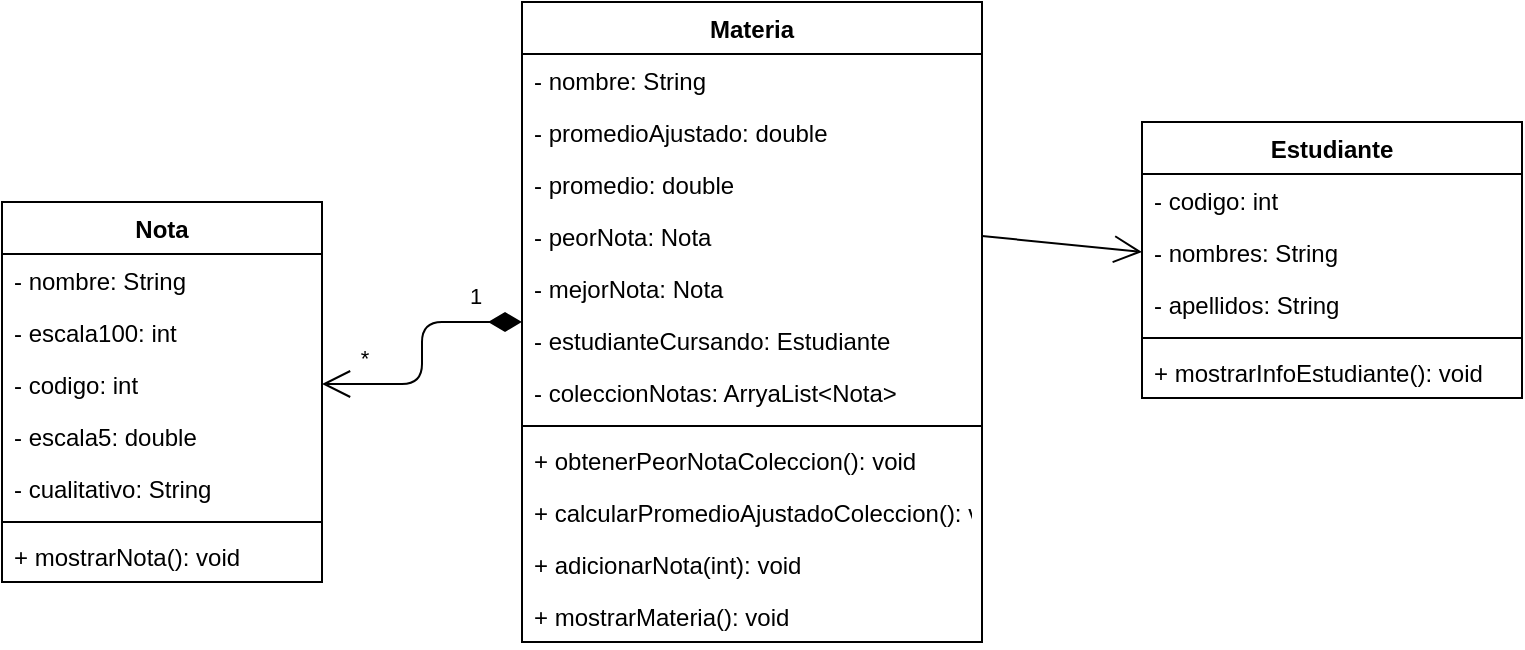 <mxfile version="14.6.13" type="device"><diagram name="Page-1" id="c4acf3e9-155e-7222-9cf6-157b1a14988f"><mxGraphModel dx="918" dy="380" grid="1" gridSize="10" guides="1" tooltips="1" connect="1" arrows="1" fold="1" page="1" pageScale="1" pageWidth="850" pageHeight="1100" background="#ffffff" math="0" shadow="0"><root><mxCell id="0"/><mxCell id="1" parent="0"/><mxCell id="d-qdkoNriGn3_ssDMonr-1" value="Nota" style="swimlane;fontStyle=1;align=center;verticalAlign=top;childLayout=stackLayout;horizontal=1;startSize=26;horizontalStack=0;resizeParent=1;resizeParentMax=0;resizeLast=0;collapsible=1;marginBottom=0;" vertex="1" parent="1"><mxGeometry x="40" y="280" width="160" height="190" as="geometry"/></mxCell><mxCell id="d-qdkoNriGn3_ssDMonr-2" value="- nombre: String" style="text;strokeColor=none;fillColor=none;align=left;verticalAlign=top;spacingLeft=4;spacingRight=4;overflow=hidden;rotatable=0;points=[[0,0.5],[1,0.5]];portConstraint=eastwest;" vertex="1" parent="d-qdkoNriGn3_ssDMonr-1"><mxGeometry y="26" width="160" height="26" as="geometry"/></mxCell><mxCell id="d-qdkoNriGn3_ssDMonr-5" value="- escala100: int" style="text;strokeColor=none;fillColor=none;align=left;verticalAlign=top;spacingLeft=4;spacingRight=4;overflow=hidden;rotatable=0;points=[[0,0.5],[1,0.5]];portConstraint=eastwest;" vertex="1" parent="d-qdkoNriGn3_ssDMonr-1"><mxGeometry y="52" width="160" height="26" as="geometry"/></mxCell><mxCell id="d-qdkoNriGn3_ssDMonr-7" value="- codigo: int" style="text;strokeColor=none;fillColor=none;align=left;verticalAlign=top;spacingLeft=4;spacingRight=4;overflow=hidden;rotatable=0;points=[[0,0.5],[1,0.5]];portConstraint=eastwest;" vertex="1" parent="d-qdkoNriGn3_ssDMonr-1"><mxGeometry y="78" width="160" height="26" as="geometry"/></mxCell><mxCell id="d-qdkoNriGn3_ssDMonr-6" value="- escala5: double" style="text;strokeColor=none;fillColor=none;align=left;verticalAlign=top;spacingLeft=4;spacingRight=4;overflow=hidden;rotatable=0;points=[[0,0.5],[1,0.5]];portConstraint=eastwest;" vertex="1" parent="d-qdkoNriGn3_ssDMonr-1"><mxGeometry y="104" width="160" height="26" as="geometry"/></mxCell><mxCell id="d-qdkoNriGn3_ssDMonr-8" value="- cualitativo: String" style="text;strokeColor=none;fillColor=none;align=left;verticalAlign=top;spacingLeft=4;spacingRight=4;overflow=hidden;rotatable=0;points=[[0,0.5],[1,0.5]];portConstraint=eastwest;" vertex="1" parent="d-qdkoNriGn3_ssDMonr-1"><mxGeometry y="130" width="160" height="26" as="geometry"/></mxCell><mxCell id="d-qdkoNriGn3_ssDMonr-3" value="" style="line;strokeWidth=1;fillColor=none;align=left;verticalAlign=middle;spacingTop=-1;spacingLeft=3;spacingRight=3;rotatable=0;labelPosition=right;points=[];portConstraint=eastwest;" vertex="1" parent="d-qdkoNriGn3_ssDMonr-1"><mxGeometry y="156" width="160" height="8" as="geometry"/></mxCell><mxCell id="d-qdkoNriGn3_ssDMonr-4" value="+ mostrarNota(): void" style="text;strokeColor=none;fillColor=none;align=left;verticalAlign=top;spacingLeft=4;spacingRight=4;overflow=hidden;rotatable=0;points=[[0,0.5],[1,0.5]];portConstraint=eastwest;" vertex="1" parent="d-qdkoNriGn3_ssDMonr-1"><mxGeometry y="164" width="160" height="26" as="geometry"/></mxCell><mxCell id="d-qdkoNriGn3_ssDMonr-13" value="Materia" style="swimlane;fontStyle=1;align=center;verticalAlign=top;childLayout=stackLayout;horizontal=1;startSize=26;horizontalStack=0;resizeParent=1;resizeParentMax=0;resizeLast=0;collapsible=1;marginBottom=0;" vertex="1" parent="1"><mxGeometry x="300" y="180" width="230" height="320" as="geometry"/></mxCell><mxCell id="d-qdkoNriGn3_ssDMonr-17" value="- nombre: String" style="text;strokeColor=none;fillColor=none;align=left;verticalAlign=top;spacingLeft=4;spacingRight=4;overflow=hidden;rotatable=0;points=[[0,0.5],[1,0.5]];portConstraint=eastwest;" vertex="1" parent="d-qdkoNriGn3_ssDMonr-13"><mxGeometry y="26" width="230" height="26" as="geometry"/></mxCell><mxCell id="d-qdkoNriGn3_ssDMonr-25" value="- promedioAjustado: double" style="text;strokeColor=none;fillColor=none;align=left;verticalAlign=top;spacingLeft=4;spacingRight=4;overflow=hidden;rotatable=0;points=[[0,0.5],[1,0.5]];portConstraint=eastwest;" vertex="1" parent="d-qdkoNriGn3_ssDMonr-13"><mxGeometry y="52" width="230" height="26" as="geometry"/></mxCell><mxCell id="d-qdkoNriGn3_ssDMonr-23" value="- promedio: double" style="text;strokeColor=none;fillColor=none;align=left;verticalAlign=top;spacingLeft=4;spacingRight=4;overflow=hidden;rotatable=0;points=[[0,0.5],[1,0.5]];portConstraint=eastwest;" vertex="1" parent="d-qdkoNriGn3_ssDMonr-13"><mxGeometry y="78" width="230" height="26" as="geometry"/></mxCell><mxCell id="d-qdkoNriGn3_ssDMonr-21" value="- peorNota: Nota" style="text;strokeColor=none;fillColor=none;align=left;verticalAlign=top;spacingLeft=4;spacingRight=4;overflow=hidden;rotatable=0;points=[[0,0.5],[1,0.5]];portConstraint=eastwest;" vertex="1" parent="d-qdkoNriGn3_ssDMonr-13"><mxGeometry y="104" width="230" height="26" as="geometry"/></mxCell><mxCell id="d-qdkoNriGn3_ssDMonr-20" value="- mejorNota: Nota" style="text;strokeColor=none;fillColor=none;align=left;verticalAlign=top;spacingLeft=4;spacingRight=4;overflow=hidden;rotatable=0;points=[[0,0.5],[1,0.5]];portConstraint=eastwest;" vertex="1" parent="d-qdkoNriGn3_ssDMonr-13"><mxGeometry y="130" width="230" height="26" as="geometry"/></mxCell><mxCell id="d-qdkoNriGn3_ssDMonr-18" value="- estudianteCursando: Estudiante" style="text;strokeColor=none;fillColor=none;align=left;verticalAlign=top;spacingLeft=4;spacingRight=4;overflow=hidden;rotatable=0;points=[[0,0.5],[1,0.5]];portConstraint=eastwest;" vertex="1" parent="d-qdkoNriGn3_ssDMonr-13"><mxGeometry y="156" width="230" height="26" as="geometry"/></mxCell><mxCell id="d-qdkoNriGn3_ssDMonr-14" value="- coleccionNotas: ArryaList&lt;Nota&gt;" style="text;strokeColor=none;fillColor=none;align=left;verticalAlign=top;spacingLeft=4;spacingRight=4;overflow=hidden;rotatable=0;points=[[0,0.5],[1,0.5]];portConstraint=eastwest;" vertex="1" parent="d-qdkoNriGn3_ssDMonr-13"><mxGeometry y="182" width="230" height="26" as="geometry"/></mxCell><mxCell id="d-qdkoNriGn3_ssDMonr-15" value="" style="line;strokeWidth=1;fillColor=none;align=left;verticalAlign=middle;spacingTop=-1;spacingLeft=3;spacingRight=3;rotatable=0;labelPosition=right;points=[];portConstraint=eastwest;" vertex="1" parent="d-qdkoNriGn3_ssDMonr-13"><mxGeometry y="208" width="230" height="8" as="geometry"/></mxCell><mxCell id="d-qdkoNriGn3_ssDMonr-28" value="+ obtenerPeorNotaColeccion(): void" style="text;strokeColor=none;fillColor=none;align=left;verticalAlign=top;spacingLeft=4;spacingRight=4;overflow=hidden;rotatable=0;points=[[0,0.5],[1,0.5]];portConstraint=eastwest;" vertex="1" parent="d-qdkoNriGn3_ssDMonr-13"><mxGeometry y="216" width="230" height="26" as="geometry"/></mxCell><mxCell id="d-qdkoNriGn3_ssDMonr-34" value="+ calcularPromedioAjustadoColeccion(): void" style="text;strokeColor=none;fillColor=none;align=left;verticalAlign=top;spacingLeft=4;spacingRight=4;overflow=hidden;rotatable=0;points=[[0,0.5],[1,0.5]];portConstraint=eastwest;" vertex="1" parent="d-qdkoNriGn3_ssDMonr-13"><mxGeometry y="242" width="230" height="26" as="geometry"/></mxCell><mxCell id="d-qdkoNriGn3_ssDMonr-35" value="+ adicionarNota(int): void" style="text;strokeColor=none;fillColor=none;align=left;verticalAlign=top;spacingLeft=4;spacingRight=4;overflow=hidden;rotatable=0;points=[[0,0.5],[1,0.5]];portConstraint=eastwest;" vertex="1" parent="d-qdkoNriGn3_ssDMonr-13"><mxGeometry y="268" width="230" height="26" as="geometry"/></mxCell><mxCell id="d-qdkoNriGn3_ssDMonr-32" value="+ mostrarMateria(): void" style="text;strokeColor=none;fillColor=none;align=left;verticalAlign=top;spacingLeft=4;spacingRight=4;overflow=hidden;rotatable=0;points=[[0,0.5],[1,0.5]];portConstraint=eastwest;" vertex="1" parent="d-qdkoNriGn3_ssDMonr-13"><mxGeometry y="294" width="230" height="26" as="geometry"/></mxCell><mxCell id="d-qdkoNriGn3_ssDMonr-36" value="1" style="endArrow=open;html=1;endSize=12;startArrow=diamondThin;startSize=14;startFill=1;edgeStyle=orthogonalEdgeStyle;align=left;verticalAlign=bottom;entryX=1;entryY=0.5;entryDx=0;entryDy=0;" edge="1" parent="1" source="d-qdkoNriGn3_ssDMonr-13" target="d-qdkoNriGn3_ssDMonr-7"><mxGeometry x="-0.575" y="-4" relative="1" as="geometry"><mxPoint x="130" y="490" as="sourcePoint"/><mxPoint x="290" y="490" as="targetPoint"/><mxPoint as="offset"/></mxGeometry></mxCell><mxCell id="d-qdkoNriGn3_ssDMonr-37" value="*" style="edgeLabel;html=1;align=center;verticalAlign=middle;resizable=0;points=[];" vertex="1" connectable="0" parent="d-qdkoNriGn3_ssDMonr-36"><mxGeometry x="0.386" relative="1" as="geometry"><mxPoint x="-19" y="-13" as="offset"/></mxGeometry></mxCell><mxCell id="d-qdkoNriGn3_ssDMonr-38" value="Estudiante" style="swimlane;fontStyle=1;align=center;verticalAlign=top;childLayout=stackLayout;horizontal=1;startSize=26;horizontalStack=0;resizeParent=1;resizeParentMax=0;resizeLast=0;collapsible=1;marginBottom=0;" vertex="1" parent="1"><mxGeometry x="610" y="240" width="190" height="138" as="geometry"/></mxCell><mxCell id="d-qdkoNriGn3_ssDMonr-42" value="- codigo: int" style="text;strokeColor=none;fillColor=none;align=left;verticalAlign=top;spacingLeft=4;spacingRight=4;overflow=hidden;rotatable=0;points=[[0,0.5],[1,0.5]];portConstraint=eastwest;" vertex="1" parent="d-qdkoNriGn3_ssDMonr-38"><mxGeometry y="26" width="190" height="26" as="geometry"/></mxCell><mxCell id="d-qdkoNriGn3_ssDMonr-43" value="- nombres: String" style="text;strokeColor=none;fillColor=none;align=left;verticalAlign=top;spacingLeft=4;spacingRight=4;overflow=hidden;rotatable=0;points=[[0,0.5],[1,0.5]];portConstraint=eastwest;" vertex="1" parent="d-qdkoNriGn3_ssDMonr-38"><mxGeometry y="52" width="190" height="26" as="geometry"/></mxCell><mxCell id="d-qdkoNriGn3_ssDMonr-39" value="- apellidos: String" style="text;strokeColor=none;fillColor=none;align=left;verticalAlign=top;spacingLeft=4;spacingRight=4;overflow=hidden;rotatable=0;points=[[0,0.5],[1,0.5]];portConstraint=eastwest;" vertex="1" parent="d-qdkoNriGn3_ssDMonr-38"><mxGeometry y="78" width="190" height="26" as="geometry"/></mxCell><mxCell id="d-qdkoNriGn3_ssDMonr-40" value="" style="line;strokeWidth=1;fillColor=none;align=left;verticalAlign=middle;spacingTop=-1;spacingLeft=3;spacingRight=3;rotatable=0;labelPosition=right;points=[];portConstraint=eastwest;" vertex="1" parent="d-qdkoNriGn3_ssDMonr-38"><mxGeometry y="104" width="190" height="8" as="geometry"/></mxCell><mxCell id="d-qdkoNriGn3_ssDMonr-41" value="+ mostrarInfoEstudiante(): void" style="text;strokeColor=none;fillColor=none;align=left;verticalAlign=top;spacingLeft=4;spacingRight=4;overflow=hidden;rotatable=0;points=[[0,0.5],[1,0.5]];portConstraint=eastwest;" vertex="1" parent="d-qdkoNriGn3_ssDMonr-38"><mxGeometry y="112" width="190" height="26" as="geometry"/></mxCell><mxCell id="d-qdkoNriGn3_ssDMonr-44" value="" style="endArrow=open;endFill=1;endSize=12;html=1;exitX=1;exitY=0.5;exitDx=0;exitDy=0;entryX=0;entryY=0.5;entryDx=0;entryDy=0;" edge="1" parent="1" source="d-qdkoNriGn3_ssDMonr-21" target="d-qdkoNriGn3_ssDMonr-43"><mxGeometry width="160" relative="1" as="geometry"><mxPoint x="550" y="380" as="sourcePoint"/><mxPoint x="710" y="380" as="targetPoint"/></mxGeometry></mxCell></root></mxGraphModel></diagram></mxfile>